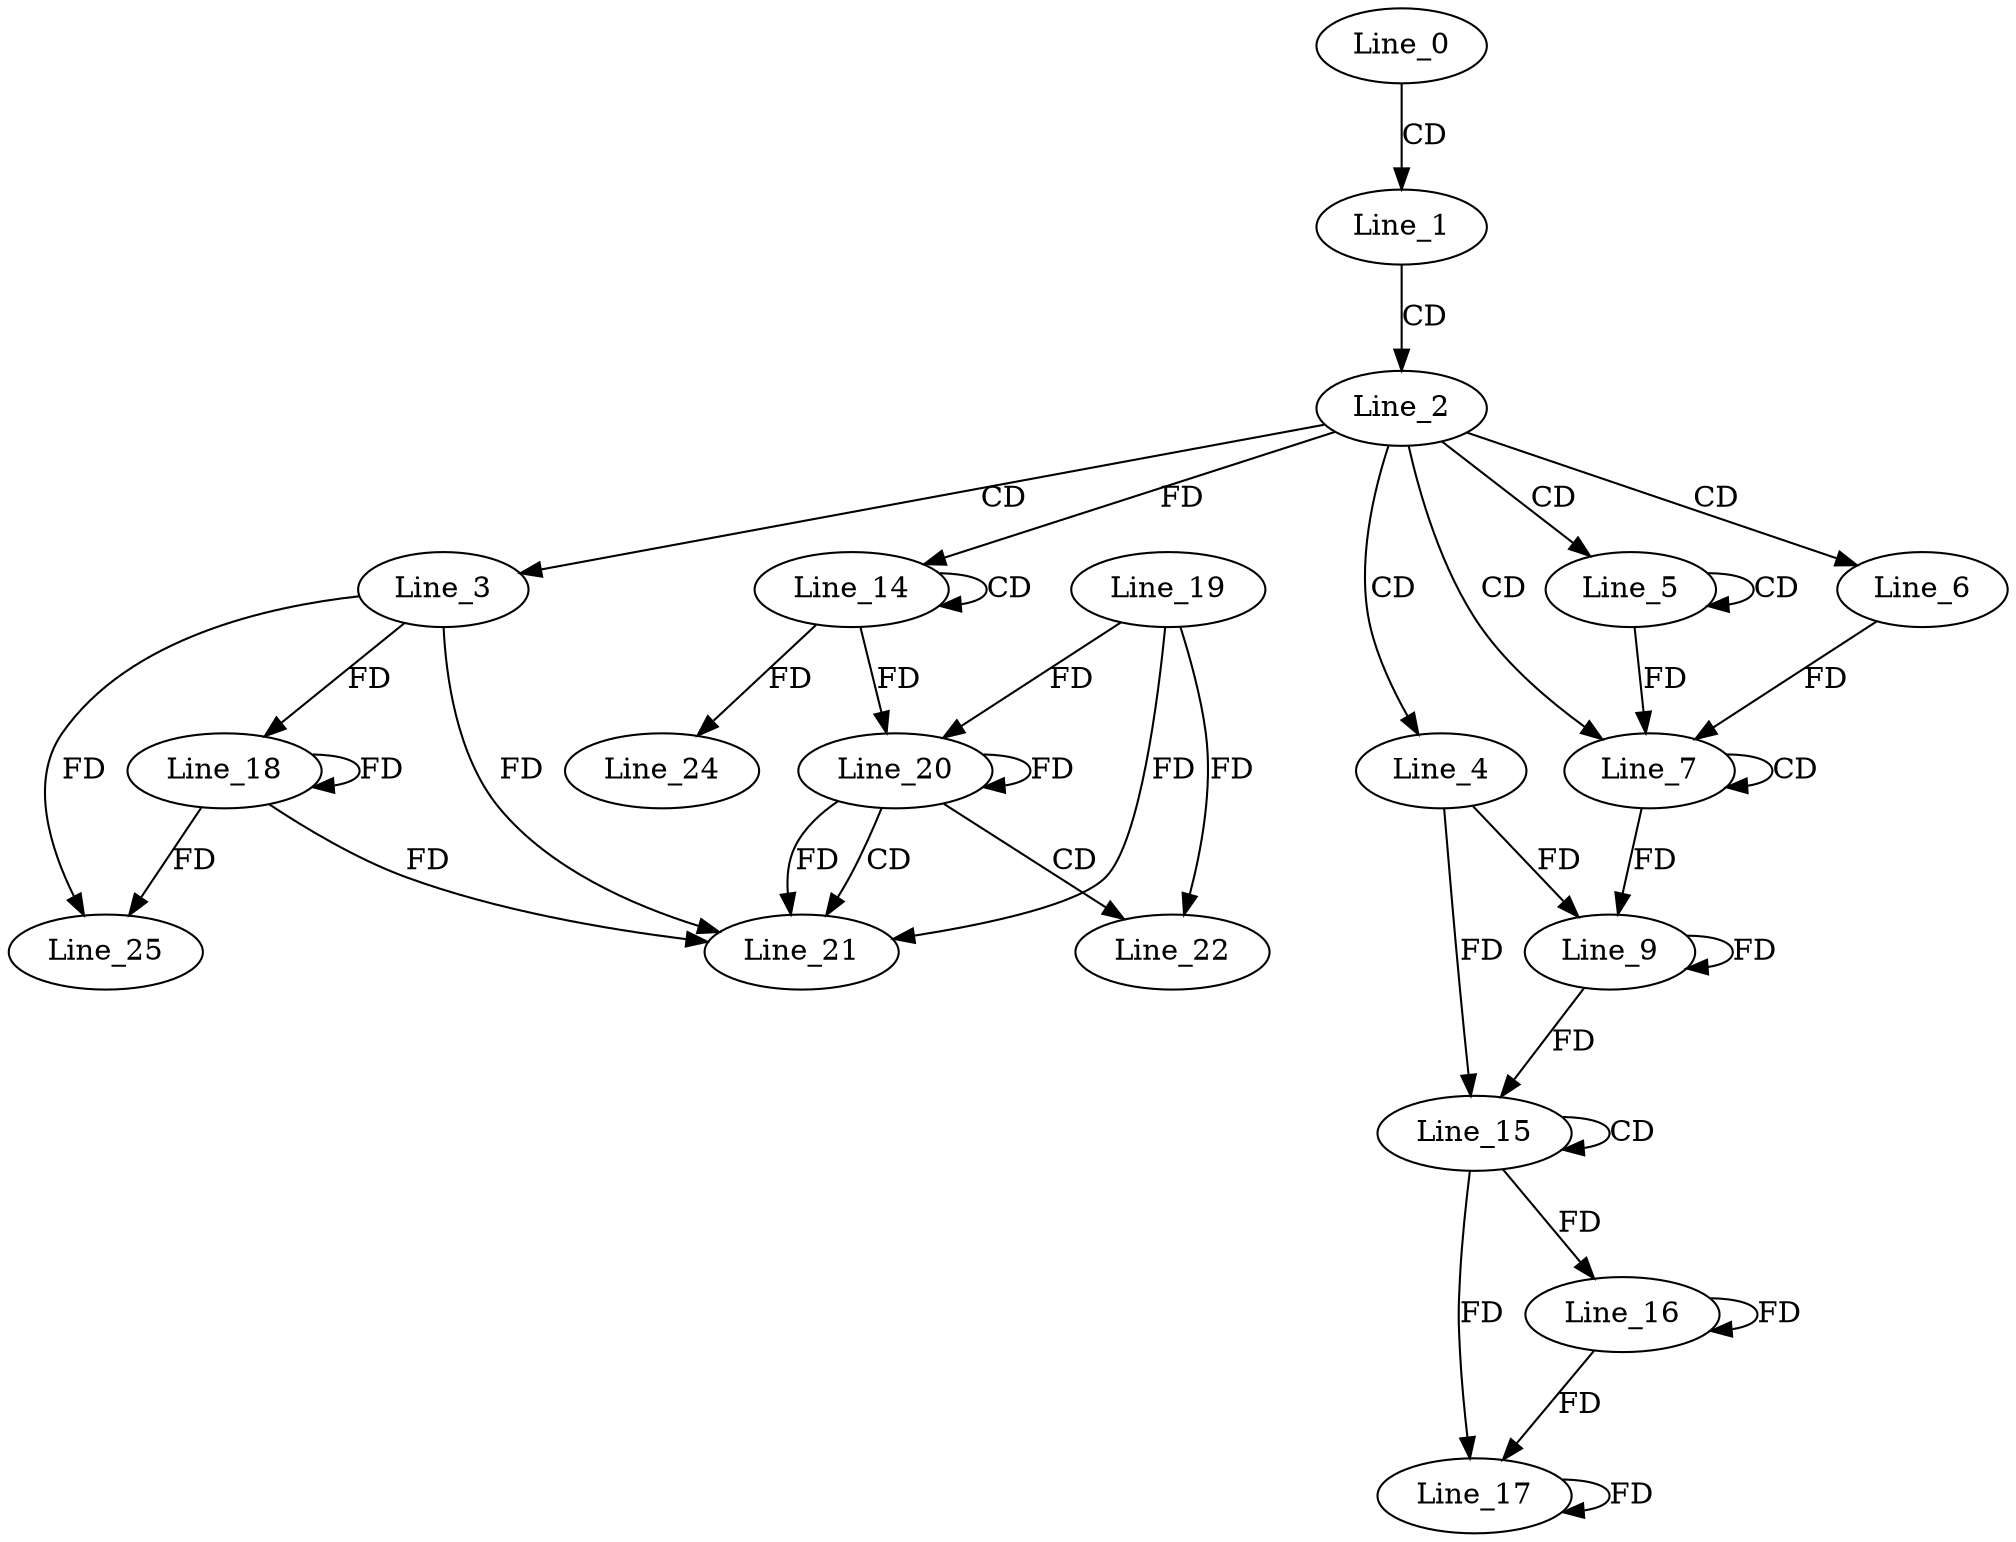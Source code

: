 digraph G {
  Line_0;
  Line_1;
  Line_2;
  Line_3;
  Line_4;
  Line_5;
  Line_5;
  Line_6;
  Line_7;
  Line_7;
  Line_9;
  Line_9;
  Line_14;
  Line_14;
  Line_15;
  Line_15;
  Line_16;
  Line_16;
  Line_17;
  Line_17;
  Line_17;
  Line_18;
  Line_20;
  Line_19;
  Line_20;
  Line_20;
  Line_21;
  Line_22;
  Line_24;
  Line_25;
  Line_0 -> Line_1 [ label="CD" ];
  Line_1 -> Line_2 [ label="CD" ];
  Line_2 -> Line_3 [ label="CD" ];
  Line_2 -> Line_4 [ label="CD" ];
  Line_2 -> Line_5 [ label="CD" ];
  Line_5 -> Line_5 [ label="CD" ];
  Line_2 -> Line_6 [ label="CD" ];
  Line_2 -> Line_7 [ label="CD" ];
  Line_7 -> Line_7 [ label="CD" ];
  Line_5 -> Line_7 [ label="FD" ];
  Line_6 -> Line_7 [ label="FD" ];
  Line_4 -> Line_9 [ label="FD" ];
  Line_9 -> Line_9 [ label="FD" ];
  Line_7 -> Line_9 [ label="FD" ];
  Line_14 -> Line_14 [ label="CD" ];
  Line_2 -> Line_14 [ label="FD" ];
  Line_15 -> Line_15 [ label="CD" ];
  Line_4 -> Line_15 [ label="FD" ];
  Line_9 -> Line_15 [ label="FD" ];
  Line_15 -> Line_16 [ label="FD" ];
  Line_16 -> Line_16 [ label="FD" ];
  Line_15 -> Line_17 [ label="FD" ];
  Line_16 -> Line_17 [ label="FD" ];
  Line_17 -> Line_17 [ label="FD" ];
  Line_3 -> Line_18 [ label="FD" ];
  Line_18 -> Line_18 [ label="FD" ];
  Line_20 -> Line_20 [ label="FD" ];
  Line_19 -> Line_20 [ label="FD" ];
  Line_14 -> Line_20 [ label="FD" ];
  Line_20 -> Line_21 [ label="CD" ];
  Line_3 -> Line_21 [ label="FD" ];
  Line_18 -> Line_21 [ label="FD" ];
  Line_20 -> Line_21 [ label="FD" ];
  Line_19 -> Line_21 [ label="FD" ];
  Line_20 -> Line_22 [ label="CD" ];
  Line_19 -> Line_22 [ label="FD" ];
  Line_14 -> Line_24 [ label="FD" ];
  Line_3 -> Line_25 [ label="FD" ];
  Line_18 -> Line_25 [ label="FD" ];
}

